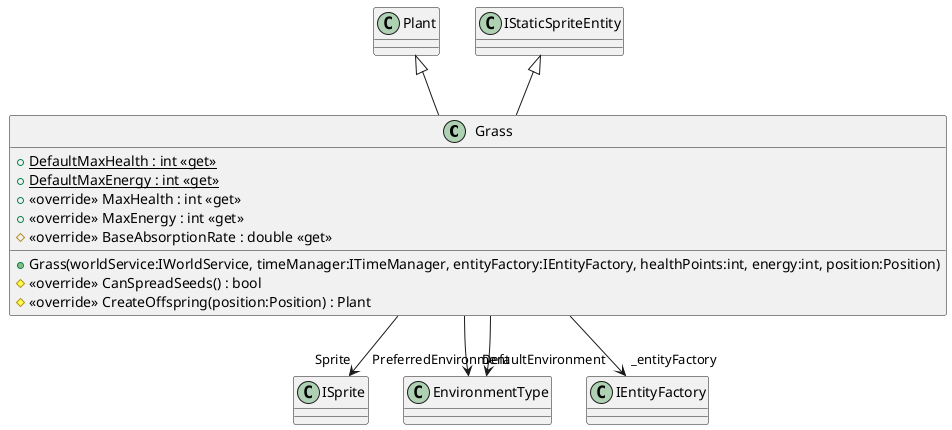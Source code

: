 @startuml
class Grass {
    + {static} DefaultMaxHealth : int <<get>>
    + {static} DefaultMaxEnergy : int <<get>>
    + <<override>> MaxHealth : int <<get>>
    + <<override>> MaxEnergy : int <<get>>
    # <<override>> BaseAbsorptionRate : double <<get>>
    + Grass(worldService:IWorldService, timeManager:ITimeManager, entityFactory:IEntityFactory, healthPoints:int, energy:int, position:Position)
    # <<override>> CanSpreadSeeds() : bool
    # <<override>> CreateOffspring(position:Position) : Plant
}
Plant <|-- Grass
IStaticSpriteEntity <|-- Grass
Grass --> "Sprite" ISprite
Grass --> "DefaultEnvironment" EnvironmentType
Grass --> "PreferredEnvironment" EnvironmentType
Grass --> "_entityFactory" IEntityFactory
@enduml
